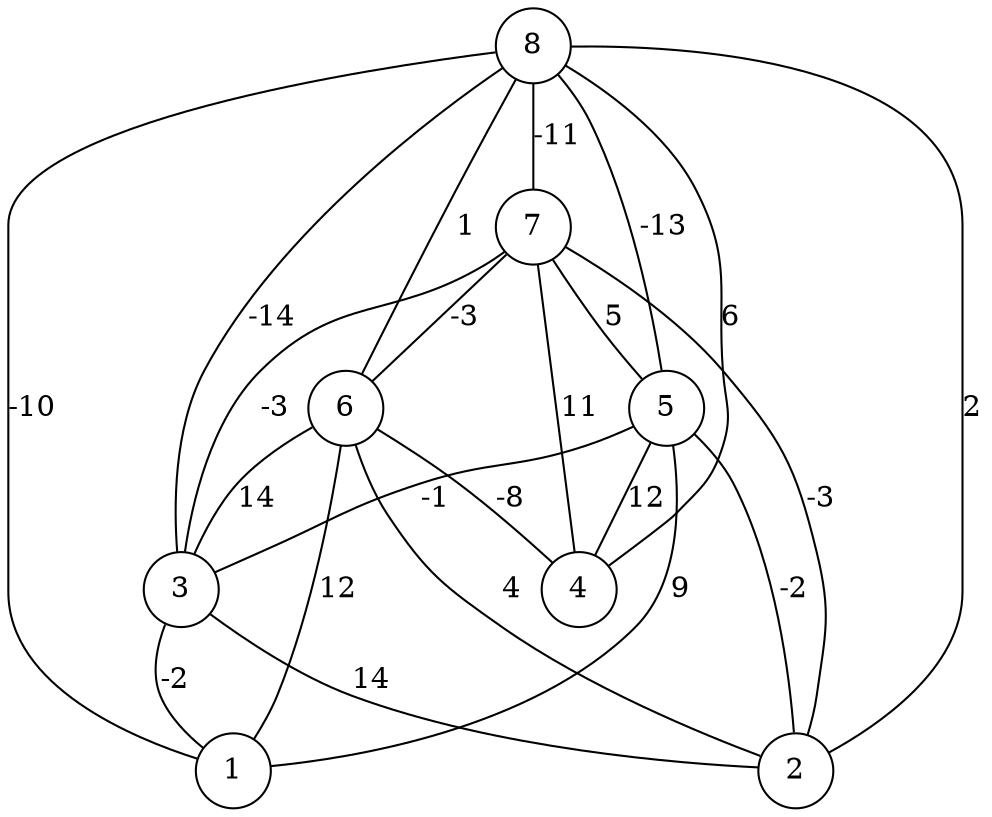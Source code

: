 graph { 
	 fontname="Helvetica,Arial,sans-serif" 
	 node [shape = circle]; 
	 8 -- 1 [label = "-10"];
	 8 -- 2 [label = "2"];
	 8 -- 3 [label = "-14"];
	 8 -- 4 [label = "6"];
	 8 -- 5 [label = "-13"];
	 8 -- 6 [label = "1"];
	 8 -- 7 [label = "-11"];
	 7 -- 2 [label = "-3"];
	 7 -- 3 [label = "-3"];
	 7 -- 4 [label = "11"];
	 7 -- 5 [label = "5"];
	 7 -- 6 [label = "-3"];
	 6 -- 1 [label = "12"];
	 6 -- 2 [label = "4"];
	 6 -- 3 [label = "14"];
	 6 -- 4 [label = "-8"];
	 5 -- 1 [label = "9"];
	 5 -- 2 [label = "-2"];
	 5 -- 3 [label = "-1"];
	 5 -- 4 [label = "12"];
	 3 -- 1 [label = "-2"];
	 3 -- 2 [label = "14"];
	 1;
	 2;
	 3;
	 4;
	 5;
	 6;
	 7;
	 8;
}
